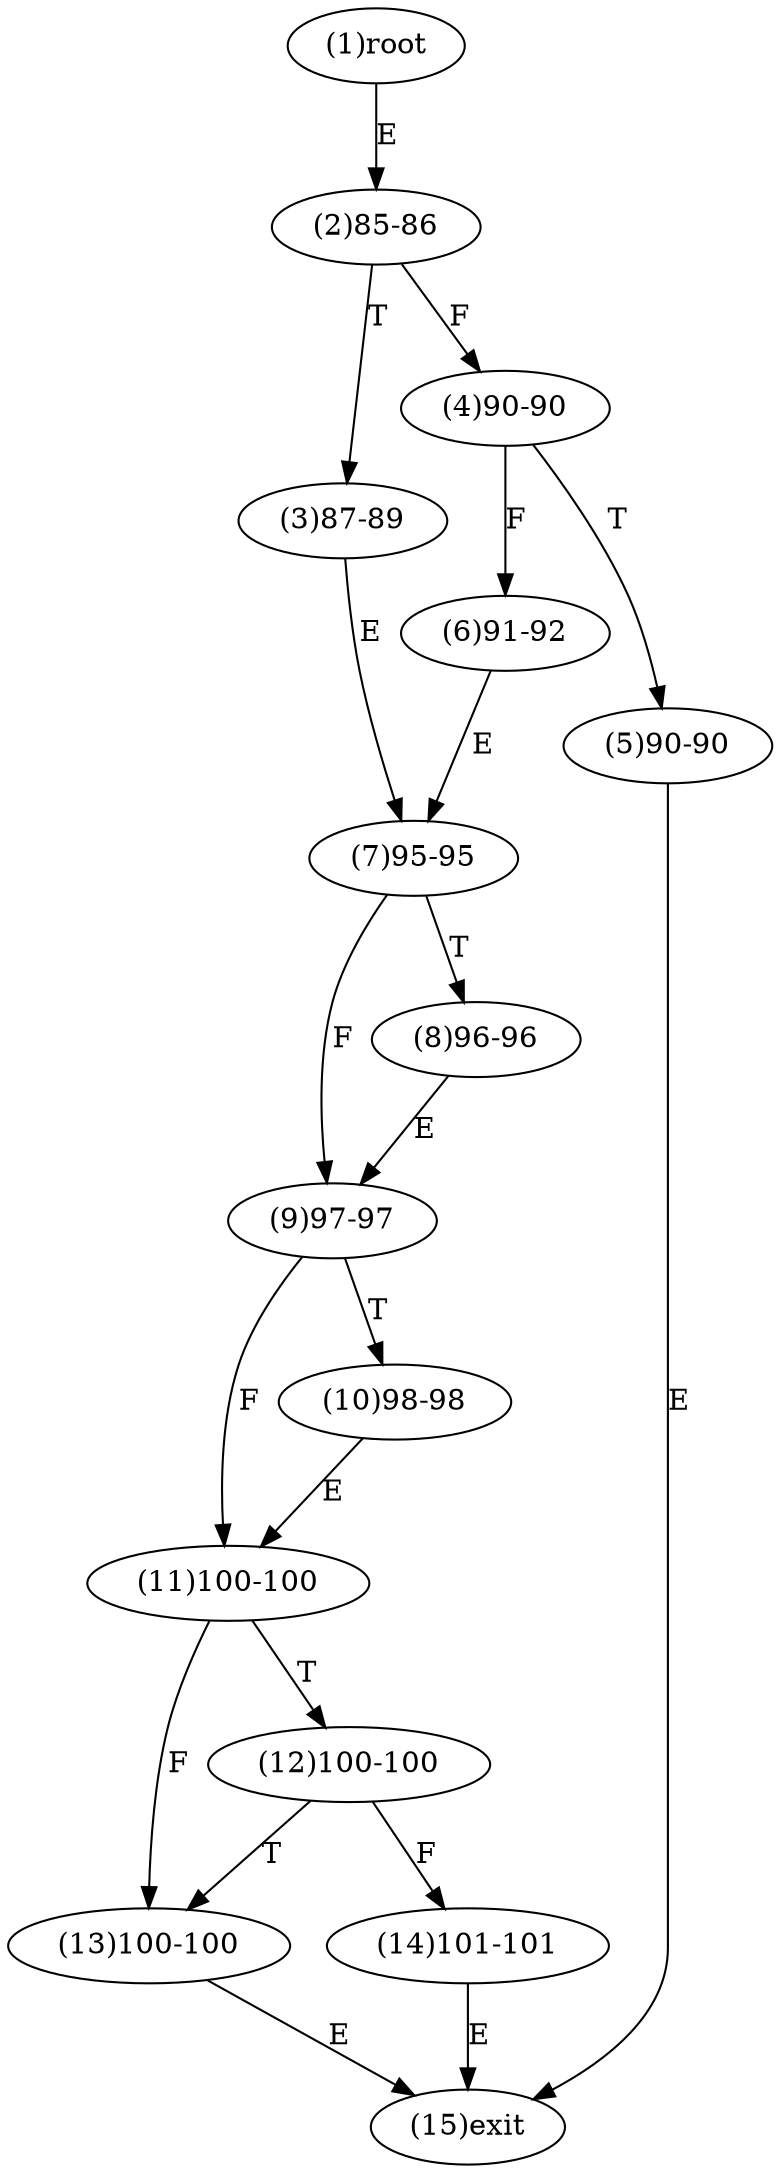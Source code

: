 digraph "" { 
1[ label="(1)root"];
2[ label="(2)85-86"];
3[ label="(3)87-89"];
4[ label="(4)90-90"];
5[ label="(5)90-90"];
6[ label="(6)91-92"];
7[ label="(7)95-95"];
8[ label="(8)96-96"];
9[ label="(9)97-97"];
10[ label="(10)98-98"];
11[ label="(11)100-100"];
12[ label="(12)100-100"];
13[ label="(13)100-100"];
14[ label="(14)101-101"];
15[ label="(15)exit"];
1->2[ label="E"];
2->4[ label="F"];
2->3[ label="T"];
3->7[ label="E"];
4->6[ label="F"];
4->5[ label="T"];
5->15[ label="E"];
6->7[ label="E"];
7->9[ label="F"];
7->8[ label="T"];
8->9[ label="E"];
9->11[ label="F"];
9->10[ label="T"];
10->11[ label="E"];
11->13[ label="F"];
11->12[ label="T"];
12->14[ label="F"];
12->13[ label="T"];
13->15[ label="E"];
14->15[ label="E"];
}